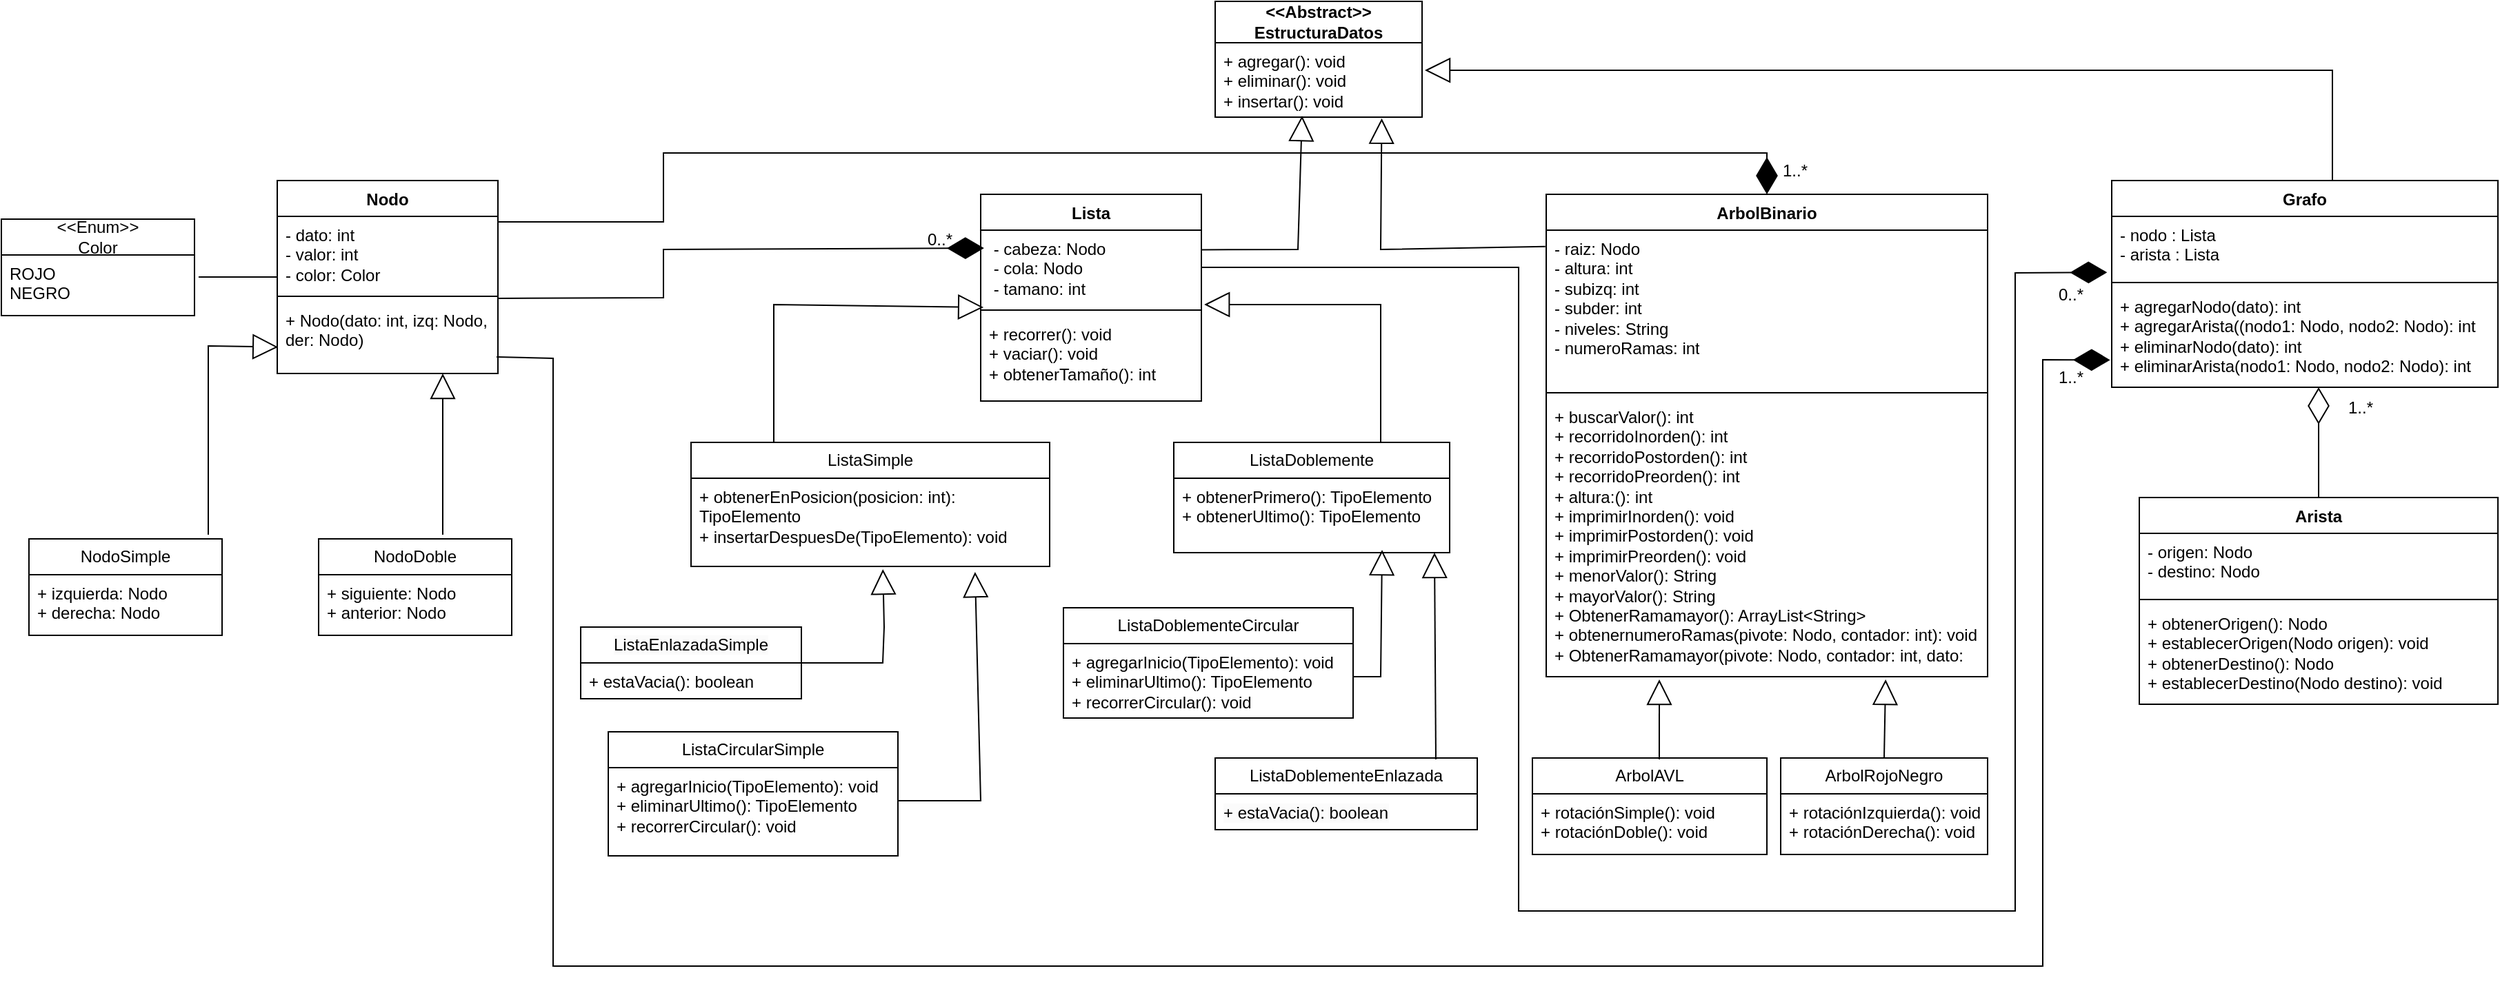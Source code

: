 <mxfile version="24.7.6">
  <diagram name="Página-1" id="nzp0maNSKLGFj3mLDbAg">
    <mxGraphModel dx="1006" dy="409" grid="1" gridSize="10" guides="1" tooltips="1" connect="1" arrows="1" fold="1" page="1" pageScale="1" pageWidth="3300" pageHeight="2339" math="0" shadow="0">
      <root>
        <mxCell id="0" />
        <mxCell id="1" parent="0" />
        <mxCell id="IBeA-qBod7ERNYGKycNB-1" value="&lt;div&gt;&lt;span lang=&quot;es&quot; class=&quot;BxUVEf ILfuVd&quot;&gt;&lt;span class=&quot;hgKElc&quot;&gt;&lt;b&gt;&amp;lt;&lt;/b&gt;&lt;/span&gt;&lt;/span&gt;&lt;span lang=&quot;es&quot; class=&quot;BxUVEf ILfuVd&quot;&gt;&lt;span class=&quot;hgKElc&quot;&gt;&lt;b&gt;&amp;lt;Abstract&lt;/b&gt;&lt;/span&gt;&lt;/span&gt;&lt;span lang=&quot;es&quot; class=&quot;BxUVEf ILfuVd&quot;&gt;&lt;span class=&quot;hgKElc&quot;&gt;&lt;b&gt;&amp;gt;&lt;/b&gt;&lt;/span&gt;&lt;/span&gt;&lt;span lang=&quot;es&quot; class=&quot;BxUVEf ILfuVd&quot;&gt;&lt;span class=&quot;hgKElc&quot;&gt;&lt;b&gt;&amp;gt;&lt;/b&gt;&lt;/span&gt;&lt;/span&gt;&lt;/div&gt;&lt;div&gt;&lt;b&gt;EstructuraDatos&lt;/b&gt;&lt;/div&gt;" style="swimlane;fontStyle=0;childLayout=stackLayout;horizontal=1;startSize=30;fillColor=none;horizontalStack=0;resizeParent=1;resizeParentMax=0;resizeLast=0;collapsible=1;marginBottom=0;whiteSpace=wrap;html=1;" parent="1" vertex="1">
          <mxGeometry x="1200" y="20" width="150" height="84" as="geometry" />
        </mxCell>
        <mxCell id="IBeA-qBod7ERNYGKycNB-4" value="+ agregar(): void&lt;br&gt;+ eliminar(): void&lt;br&gt;+ insertar(): void" style="text;strokeColor=none;fillColor=none;align=left;verticalAlign=top;spacingLeft=4;spacingRight=4;overflow=hidden;rotatable=0;points=[[0,0.5],[1,0.5]];portConstraint=eastwest;whiteSpace=wrap;html=1;" parent="IBeA-qBod7ERNYGKycNB-1" vertex="1">
          <mxGeometry y="30" width="150" height="54" as="geometry" />
        </mxCell>
        <mxCell id="IBeA-qBod7ERNYGKycNB-6" value="ArbolBinario" style="swimlane;fontStyle=1;align=center;verticalAlign=top;childLayout=stackLayout;horizontal=1;startSize=26;horizontalStack=0;resizeParent=1;resizeParentMax=0;resizeLast=0;collapsible=1;marginBottom=0;whiteSpace=wrap;html=1;" parent="1" vertex="1">
          <mxGeometry x="1440" y="160" width="320" height="350" as="geometry" />
        </mxCell>
        <mxCell id="IBeA-qBod7ERNYGKycNB-7" value="- raiz: Nodo&lt;br&gt;- altura: int&lt;br&gt;- subizq: int&lt;br&gt;- subder: int&lt;br&gt;- niveles: String&lt;br&gt;- numeroRamas: int" style="text;strokeColor=none;fillColor=none;align=left;verticalAlign=top;spacingLeft=4;spacingRight=4;overflow=hidden;rotatable=0;points=[[0,0.5],[1,0.5]];portConstraint=eastwest;whiteSpace=wrap;html=1;" parent="IBeA-qBod7ERNYGKycNB-6" vertex="1">
          <mxGeometry y="26" width="320" height="114" as="geometry" />
        </mxCell>
        <mxCell id="IBeA-qBod7ERNYGKycNB-8" value="" style="line;strokeWidth=1;fillColor=none;align=left;verticalAlign=middle;spacingTop=-1;spacingLeft=3;spacingRight=3;rotatable=0;labelPosition=right;points=[];portConstraint=eastwest;strokeColor=inherit;" parent="IBeA-qBod7ERNYGKycNB-6" vertex="1">
          <mxGeometry y="140" width="320" height="8" as="geometry" />
        </mxCell>
        <mxCell id="IBeA-qBod7ERNYGKycNB-9" value="+ buscarValor(): int&lt;br&gt;+ recorridoInorden(): int&lt;br&gt;+ recorridoPostorden(): int&lt;br&gt;+ recorridoPreorden(): int&lt;br&gt;+ altura:(): int&lt;br&gt;+ imprimirInorden(): void&lt;br&gt;+ imprimirPostorden(): void&lt;br&gt;+ imprimirPreorden(): void&lt;br&gt;&lt;div&gt;+ menorValor(): String&lt;br&gt;+ mayorValor(): String&lt;br&gt;+ ObtenerRamamayor(): ArrayList&amp;lt;String&amp;gt;&lt;br&gt;+ obtenernumeroRamas(pivote: Nodo, contador: int): void&lt;br&gt;+ ObtenerRamamayor(pivote: Nodo, contador: int, dato:&lt;br&gt;&lt;/div&gt;" style="text;strokeColor=none;fillColor=none;align=left;verticalAlign=top;spacingLeft=4;spacingRight=4;overflow=hidden;rotatable=0;points=[[0,0.5],[1,0.5]];portConstraint=eastwest;whiteSpace=wrap;html=1;" parent="IBeA-qBod7ERNYGKycNB-6" vertex="1">
          <mxGeometry y="148" width="320" height="202" as="geometry" />
        </mxCell>
        <mxCell id="IBeA-qBod7ERNYGKycNB-10" value="Lista" style="swimlane;fontStyle=1;align=center;verticalAlign=top;childLayout=stackLayout;horizontal=1;startSize=26;horizontalStack=0;resizeParent=1;resizeParentMax=0;resizeLast=0;collapsible=1;marginBottom=0;whiteSpace=wrap;html=1;" parent="1" vertex="1">
          <mxGeometry x="1030" y="160" width="160" height="150" as="geometry" />
        </mxCell>
        <mxCell id="IBeA-qBod7ERNYGKycNB-11" value="&amp;nbsp;- cabeza: Nodo&lt;br&gt;&lt;div&gt;&amp;nbsp;- cola: Nodo&amp;nbsp;&lt;/div&gt;&lt;div&gt;&amp;nbsp;- tamano: int&amp;nbsp; &lt;/div&gt;" style="text;strokeColor=none;fillColor=none;align=left;verticalAlign=top;spacingLeft=4;spacingRight=4;overflow=hidden;rotatable=0;points=[[0,0.5],[1,0.5]];portConstraint=eastwest;whiteSpace=wrap;html=1;" parent="IBeA-qBod7ERNYGKycNB-10" vertex="1">
          <mxGeometry y="26" width="160" height="54" as="geometry" />
        </mxCell>
        <mxCell id="IBeA-qBod7ERNYGKycNB-12" value="" style="line;strokeWidth=1;fillColor=none;align=left;verticalAlign=middle;spacingTop=-1;spacingLeft=3;spacingRight=3;rotatable=0;labelPosition=right;points=[];portConstraint=eastwest;strokeColor=inherit;" parent="IBeA-qBod7ERNYGKycNB-10" vertex="1">
          <mxGeometry y="80" width="160" height="8" as="geometry" />
        </mxCell>
        <mxCell id="IBeA-qBod7ERNYGKycNB-13" value="+ recorrer(): void&lt;br&gt;+ vaciar(): void&lt;br&gt;+ obtenerTamaño(): int" style="text;strokeColor=none;fillColor=none;align=left;verticalAlign=top;spacingLeft=4;spacingRight=4;overflow=hidden;rotatable=0;points=[[0,0.5],[1,0.5]];portConstraint=eastwest;whiteSpace=wrap;html=1;" parent="IBeA-qBod7ERNYGKycNB-10" vertex="1">
          <mxGeometry y="88" width="160" height="62" as="geometry" />
        </mxCell>
        <mxCell id="IBeA-qBod7ERNYGKycNB-27" value="ListaDoblemente" style="swimlane;fontStyle=0;childLayout=stackLayout;horizontal=1;startSize=26;fillColor=none;horizontalStack=0;resizeParent=1;resizeParentMax=0;resizeLast=0;collapsible=1;marginBottom=0;whiteSpace=wrap;html=1;" parent="1" vertex="1">
          <mxGeometry x="1170" y="340" width="200" height="80" as="geometry" />
        </mxCell>
        <mxCell id="IBeA-qBod7ERNYGKycNB-30" value="+ obtenerPrimero(): TipoElemento&lt;br&gt;+ obtenerUltimo(): TipoElemento" style="text;strokeColor=none;fillColor=none;align=left;verticalAlign=top;spacingLeft=4;spacingRight=4;overflow=hidden;rotatable=0;points=[[0,0.5],[1,0.5]];portConstraint=eastwest;whiteSpace=wrap;html=1;" parent="IBeA-qBod7ERNYGKycNB-27" vertex="1">
          <mxGeometry y="26" width="200" height="54" as="geometry" />
        </mxCell>
        <mxCell id="IBeA-qBod7ERNYGKycNB-31" value="ListaSimple" style="swimlane;fontStyle=0;childLayout=stackLayout;horizontal=1;startSize=26;fillColor=none;horizontalStack=0;resizeParent=1;resizeParentMax=0;resizeLast=0;collapsible=1;marginBottom=0;whiteSpace=wrap;html=1;" parent="1" vertex="1">
          <mxGeometry x="820" y="340" width="260" height="90" as="geometry" />
        </mxCell>
        <mxCell id="IBeA-qBod7ERNYGKycNB-34" value="+ obtenerEnPosicion(posicion: int): TipoElemento&lt;br&gt;+ insertarDespuesDe(TipoElemento): void&amp;nbsp;&amp;nbsp; " style="text;strokeColor=none;fillColor=none;align=left;verticalAlign=top;spacingLeft=4;spacingRight=4;overflow=hidden;rotatable=0;points=[[0,0.5],[1,0.5]];portConstraint=eastwest;whiteSpace=wrap;html=1;" parent="IBeA-qBod7ERNYGKycNB-31" vertex="1">
          <mxGeometry y="26" width="260" height="64" as="geometry" />
        </mxCell>
        <mxCell id="IBeA-qBod7ERNYGKycNB-55" value="ListaDoblementeEnlazada" style="swimlane;fontStyle=0;childLayout=stackLayout;horizontal=1;startSize=26;fillColor=none;horizontalStack=0;resizeParent=1;resizeParentMax=0;resizeLast=0;collapsible=1;marginBottom=0;whiteSpace=wrap;html=1;" parent="1" vertex="1">
          <mxGeometry x="1200" y="569" width="190" height="52" as="geometry" />
        </mxCell>
        <mxCell id="IBeA-qBod7ERNYGKycNB-58" value="&lt;span style=&quot;color: rgb(0, 0, 0); font-family: Helvetica; font-size: 12px; font-style: normal; font-variant-ligatures: normal; font-variant-caps: normal; font-weight: 400; letter-spacing: normal; orphans: 2; text-align: left; text-indent: 0px; text-transform: none; widows: 2; word-spacing: 0px; -webkit-text-stroke-width: 0px; white-space: nowrap; background-color: rgb(251, 251, 251); text-decoration-thickness: initial; text-decoration-style: initial; text-decoration-color: initial; display: inline !important; float: none;&quot;&gt;+ estaVacia(): boolean&lt;/span&gt;" style="text;strokeColor=none;fillColor=none;align=left;verticalAlign=top;spacingLeft=4;spacingRight=4;overflow=hidden;rotatable=0;points=[[0,0.5],[1,0.5]];portConstraint=eastwest;whiteSpace=wrap;html=1;" parent="IBeA-qBod7ERNYGKycNB-55" vertex="1">
          <mxGeometry y="26" width="190" height="26" as="geometry" />
        </mxCell>
        <mxCell id="IBeA-qBod7ERNYGKycNB-59" value="&lt;span style=&quot;color: rgb(0, 0, 0); font-family: Helvetica; font-size: 12px; font-style: normal; font-variant-ligatures: normal; font-variant-caps: normal; letter-spacing: normal; text-align: center; text-indent: 0px; text-transform: none; word-spacing: 0px; -webkit-text-stroke-width: 0px; white-space: nowrap; background-color: rgb(251, 251, 251); text-decoration-thickness: initial; text-decoration-style: initial; text-decoration-color: initial; display: inline !important; float: none;&quot;&gt;ListaEnlazadaSimple&lt;/span&gt;" style="swimlane;fontStyle=0;childLayout=stackLayout;horizontal=1;startSize=26;fillColor=none;horizontalStack=0;resizeParent=1;resizeParentMax=0;resizeLast=0;collapsible=1;marginBottom=0;whiteSpace=wrap;html=1;" parent="1" vertex="1">
          <mxGeometry x="740" y="474" width="160" height="52" as="geometry" />
        </mxCell>
        <mxCell id="IBeA-qBod7ERNYGKycNB-62" value="+ estaVacia(): boolean&amp;nbsp;&amp;nbsp; " style="text;strokeColor=none;fillColor=none;align=left;verticalAlign=top;spacingLeft=4;spacingRight=4;overflow=hidden;rotatable=0;points=[[0,0.5],[1,0.5]];portConstraint=eastwest;whiteSpace=wrap;html=1;" parent="IBeA-qBod7ERNYGKycNB-59" vertex="1">
          <mxGeometry y="26" width="160" height="26" as="geometry" />
        </mxCell>
        <mxCell id="IBeA-qBod7ERNYGKycNB-63" value="ListaCircularSimple" style="swimlane;fontStyle=0;childLayout=stackLayout;horizontal=1;startSize=26;fillColor=none;horizontalStack=0;resizeParent=1;resizeParentMax=0;resizeLast=0;collapsible=1;marginBottom=0;whiteSpace=wrap;html=1;" parent="1" vertex="1">
          <mxGeometry x="760" y="550" width="210" height="90" as="geometry" />
        </mxCell>
        <mxCell id="IBeA-qBod7ERNYGKycNB-66" value="+ agregarInicio(TipoElemento): void &lt;br&gt;+ eliminarUltimo(): TipoElemento &lt;br&gt;+ recorrerCircular(): void&amp;nbsp; " style="text;strokeColor=none;fillColor=none;align=left;verticalAlign=top;spacingLeft=4;spacingRight=4;overflow=hidden;rotatable=0;points=[[0,0.5],[1,0.5]];portConstraint=eastwest;whiteSpace=wrap;html=1;" parent="IBeA-qBod7ERNYGKycNB-63" vertex="1">
          <mxGeometry y="26" width="210" height="64" as="geometry" />
        </mxCell>
        <mxCell id="IBeA-qBod7ERNYGKycNB-67" value="ListaDoblementeCircular" style="swimlane;fontStyle=0;childLayout=stackLayout;horizontal=1;startSize=26;fillColor=none;horizontalStack=0;resizeParent=1;resizeParentMax=0;resizeLast=0;collapsible=1;marginBottom=0;whiteSpace=wrap;html=1;" parent="1" vertex="1">
          <mxGeometry x="1090" y="460" width="210" height="80" as="geometry" />
        </mxCell>
        <mxCell id="IBeA-qBod7ERNYGKycNB-70" value="&lt;span style=&quot;color: rgb(0, 0, 0); font-family: Helvetica; font-size: 12px; font-style: normal; font-variant-ligatures: normal; font-variant-caps: normal; font-weight: 400; letter-spacing: normal; orphans: 2; text-align: left; text-indent: 0px; text-transform: none; widows: 2; word-spacing: 0px; -webkit-text-stroke-width: 0px; white-space: nowrap; background-color: rgb(251, 251, 251); text-decoration-thickness: initial; text-decoration-style: initial; text-decoration-color: initial; display: inline !important; float: none;&quot;&gt;&lt;/span&gt;+ agregarInicio(TipoElemento): void &lt;br&gt;+ eliminarUltimo(): TipoElemento &lt;br&gt;+ recorrerCircular(): void&amp;nbsp;&amp;nbsp; " style="text;strokeColor=none;fillColor=none;align=left;verticalAlign=top;spacingLeft=4;spacingRight=4;overflow=hidden;rotatable=0;points=[[0,0.5],[1,0.5]];portConstraint=eastwest;whiteSpace=wrap;html=1;" parent="IBeA-qBod7ERNYGKycNB-67" vertex="1">
          <mxGeometry y="26" width="210" height="54" as="geometry" />
        </mxCell>
        <mxCell id="IBeA-qBod7ERNYGKycNB-71" value="" style="endArrow=block;endSize=16;endFill=0;html=1;rounded=0;exitX=1;exitY=0.5;exitDx=0;exitDy=0;entryX=0.535;entryY=1.031;entryDx=0;entryDy=0;entryPerimeter=0;" parent="1" source="IBeA-qBod7ERNYGKycNB-59" target="IBeA-qBod7ERNYGKycNB-34" edge="1">
          <mxGeometry width="160" relative="1" as="geometry">
            <mxPoint x="1060" y="500" as="sourcePoint" />
            <mxPoint x="1220" y="500" as="targetPoint" />
            <Array as="points">
              <mxPoint x="959" y="500" />
              <mxPoint x="960" y="474" />
            </Array>
          </mxGeometry>
        </mxCell>
        <mxCell id="IBeA-qBod7ERNYGKycNB-72" value="" style="endArrow=block;endSize=16;endFill=0;html=1;rounded=0;entryX=0.792;entryY=1.063;entryDx=0;entryDy=0;entryPerimeter=0;exitX=1;exitY=0.375;exitDx=0;exitDy=0;exitPerimeter=0;" parent="1" target="IBeA-qBod7ERNYGKycNB-34" edge="1" source="IBeA-qBod7ERNYGKycNB-66">
          <mxGeometry width="160" relative="1" as="geometry">
            <mxPoint x="970" y="595" as="sourcePoint" />
            <mxPoint x="1220" y="500" as="targetPoint" />
            <Array as="points">
              <mxPoint x="1030" y="600" />
            </Array>
          </mxGeometry>
        </mxCell>
        <mxCell id="IBeA-qBod7ERNYGKycNB-74" value="" style="endArrow=block;endSize=16;endFill=0;html=1;rounded=0;entryX=0.755;entryY=0.963;entryDx=0;entryDy=0;entryPerimeter=0;" parent="1" target="IBeA-qBod7ERNYGKycNB-30" edge="1">
          <mxGeometry width="160" relative="1" as="geometry">
            <mxPoint x="1300" y="510" as="sourcePoint" />
            <mxPoint x="1400" y="310" as="targetPoint" />
            <Array as="points">
              <mxPoint x="1320" y="510" />
            </Array>
          </mxGeometry>
        </mxCell>
        <mxCell id="IBeA-qBod7ERNYGKycNB-76" value="" style="endArrow=block;endSize=16;endFill=0;html=1;rounded=0;" parent="1" edge="1">
          <mxGeometry width="160" relative="1" as="geometry">
            <mxPoint x="1360" y="570" as="sourcePoint" />
            <mxPoint x="1359" y="420" as="targetPoint" />
          </mxGeometry>
        </mxCell>
        <mxCell id="IBeA-qBod7ERNYGKycNB-77" value="" style="endArrow=block;endSize=16;endFill=0;html=1;rounded=0;entryX=1.013;entryY=1;entryDx=0;entryDy=0;entryPerimeter=0;exitX=0.75;exitY=0;exitDx=0;exitDy=0;" parent="1" source="IBeA-qBod7ERNYGKycNB-27" target="IBeA-qBod7ERNYGKycNB-11" edge="1">
          <mxGeometry width="160" relative="1" as="geometry">
            <mxPoint x="1320" y="330" as="sourcePoint" />
            <mxPoint x="1420" y="230" as="targetPoint" />
            <Array as="points">
              <mxPoint x="1320" y="240" />
            </Array>
          </mxGeometry>
        </mxCell>
        <mxCell id="IBeA-qBod7ERNYGKycNB-78" value="" style="endArrow=block;endSize=16;endFill=0;html=1;rounded=0;entryX=0.013;entryY=0.25;entryDx=0;entryDy=0;entryPerimeter=0;" parent="1" target="IBeA-qBod7ERNYGKycNB-12" edge="1">
          <mxGeometry width="160" relative="1" as="geometry">
            <mxPoint x="880" y="340" as="sourcePoint" />
            <mxPoint x="1420" y="230" as="targetPoint" />
            <Array as="points">
              <mxPoint x="880" y="240" />
            </Array>
          </mxGeometry>
        </mxCell>
        <mxCell id="IBeA-qBod7ERNYGKycNB-79" value="" style="endArrow=block;endSize=16;endFill=0;html=1;rounded=0;exitX=1.001;exitY=0.263;exitDx=0;exitDy=0;exitPerimeter=0;" parent="1" source="IBeA-qBod7ERNYGKycNB-11" edge="1">
          <mxGeometry width="160" relative="1" as="geometry">
            <mxPoint x="1140" y="250" as="sourcePoint" />
            <mxPoint x="1263" y="103" as="targetPoint" />
            <Array as="points">
              <mxPoint x="1260" y="200" />
            </Array>
          </mxGeometry>
        </mxCell>
        <mxCell id="IBeA-qBod7ERNYGKycNB-80" value="" style="endArrow=block;endSize=16;endFill=0;html=1;rounded=0;exitX=-0.002;exitY=0.104;exitDx=0;exitDy=0;exitPerimeter=0;entryX=0.805;entryY=1.016;entryDx=0;entryDy=0;entryPerimeter=0;" parent="1" source="IBeA-qBod7ERNYGKycNB-7" target="IBeA-qBod7ERNYGKycNB-4" edge="1">
          <mxGeometry width="160" relative="1" as="geometry">
            <mxPoint x="1430" y="250" as="sourcePoint" />
            <mxPoint x="1320" y="110" as="targetPoint" />
            <Array as="points">
              <mxPoint x="1320" y="200" />
            </Array>
          </mxGeometry>
        </mxCell>
        <mxCell id="IBeA-qBod7ERNYGKycNB-82" value="Grafo" style="swimlane;fontStyle=1;align=center;verticalAlign=top;childLayout=stackLayout;horizontal=1;startSize=26;horizontalStack=0;resizeParent=1;resizeParentMax=0;resizeLast=0;collapsible=1;marginBottom=0;whiteSpace=wrap;html=1;" parent="1" vertex="1">
          <mxGeometry x="1850" y="150" width="280" height="150" as="geometry" />
        </mxCell>
        <mxCell id="IBeA-qBod7ERNYGKycNB-83" value="- nodo : Lista&lt;br&gt;- arista : Lista" style="text;strokeColor=none;fillColor=none;align=left;verticalAlign=top;spacingLeft=4;spacingRight=4;overflow=hidden;rotatable=0;points=[[0,0.5],[1,0.5]];portConstraint=eastwest;whiteSpace=wrap;html=1;" parent="IBeA-qBod7ERNYGKycNB-82" vertex="1">
          <mxGeometry y="26" width="280" height="44" as="geometry" />
        </mxCell>
        <mxCell id="IBeA-qBod7ERNYGKycNB-84" value="" style="line;strokeWidth=1;fillColor=none;align=left;verticalAlign=middle;spacingTop=-1;spacingLeft=3;spacingRight=3;rotatable=0;labelPosition=right;points=[];portConstraint=eastwest;strokeColor=inherit;" parent="IBeA-qBod7ERNYGKycNB-82" vertex="1">
          <mxGeometry y="70" width="280" height="8" as="geometry" />
        </mxCell>
        <mxCell id="IBeA-qBod7ERNYGKycNB-85" value="+ agregarNodo(dato): int&lt;br&gt;+ agregarArista((nodo1: Nodo, nodo2: Nodo): int&lt;br&gt;+ eliminarNodo(dato): int&lt;br&gt;+ eliminarArista(nodo1: Nodo, nodo2: Nodo): int" style="text;strokeColor=none;fillColor=none;align=left;verticalAlign=top;spacingLeft=4;spacingRight=4;overflow=hidden;rotatable=0;points=[[0,0.5],[1,0.5]];portConstraint=eastwest;whiteSpace=wrap;html=1;" parent="IBeA-qBod7ERNYGKycNB-82" vertex="1">
          <mxGeometry y="78" width="280" height="72" as="geometry" />
        </mxCell>
        <mxCell id="IBeA-qBod7ERNYGKycNB-86" value="Arista" style="swimlane;fontStyle=1;align=center;verticalAlign=top;childLayout=stackLayout;horizontal=1;startSize=26;horizontalStack=0;resizeParent=1;resizeParentMax=0;resizeLast=0;collapsible=1;marginBottom=0;whiteSpace=wrap;html=1;" parent="1" vertex="1">
          <mxGeometry x="1870" y="380" width="260" height="150" as="geometry" />
        </mxCell>
        <mxCell id="IBeA-qBod7ERNYGKycNB-87" value="- origen: Nodo&lt;br&gt;- destino: Nodo&amp;nbsp; " style="text;strokeColor=none;fillColor=none;align=left;verticalAlign=top;spacingLeft=4;spacingRight=4;overflow=hidden;rotatable=0;points=[[0,0.5],[1,0.5]];portConstraint=eastwest;whiteSpace=wrap;html=1;" parent="IBeA-qBod7ERNYGKycNB-86" vertex="1">
          <mxGeometry y="26" width="260" height="44" as="geometry" />
        </mxCell>
        <mxCell id="IBeA-qBod7ERNYGKycNB-88" value="" style="line;strokeWidth=1;fillColor=none;align=left;verticalAlign=middle;spacingTop=-1;spacingLeft=3;spacingRight=3;rotatable=0;labelPosition=right;points=[];portConstraint=eastwest;strokeColor=inherit;" parent="IBeA-qBod7ERNYGKycNB-86" vertex="1">
          <mxGeometry y="70" width="260" height="8" as="geometry" />
        </mxCell>
        <mxCell id="IBeA-qBod7ERNYGKycNB-89" value="+ obtenerOrigen(): Nodo&amp;nbsp;&amp;nbsp;&amp;nbsp;&amp;nbsp;&amp;nbsp; &amp;nbsp;&lt;br&gt;+ establecerOrigen(Nodo origen): void&lt;br&gt;+ obtenerDestino(): Nodo &amp;nbsp;&lt;br&gt;+ establecerDestino(Nodo destino): void" style="text;strokeColor=none;fillColor=none;align=left;verticalAlign=top;spacingLeft=4;spacingRight=4;overflow=hidden;rotatable=0;points=[[0,0.5],[1,0.5]];portConstraint=eastwest;whiteSpace=wrap;html=1;" parent="IBeA-qBod7ERNYGKycNB-86" vertex="1">
          <mxGeometry y="78" width="260" height="72" as="geometry" />
        </mxCell>
        <mxCell id="IBeA-qBod7ERNYGKycNB-90" value="" style="endArrow=diamondThin;endFill=0;endSize=24;html=1;rounded=0;exitX=0.5;exitY=0;exitDx=0;exitDy=0;" parent="1" source="IBeA-qBod7ERNYGKycNB-86" edge="1">
          <mxGeometry width="160" relative="1" as="geometry">
            <mxPoint x="1970" y="310" as="sourcePoint" />
            <mxPoint x="2000" y="300" as="targetPoint" />
          </mxGeometry>
        </mxCell>
        <mxCell id="IBeA-qBod7ERNYGKycNB-91" value="" style="endArrow=block;endSize=16;endFill=0;html=1;rounded=0;" parent="1" edge="1">
          <mxGeometry width="160" relative="1" as="geometry">
            <mxPoint x="2010" y="150" as="sourcePoint" />
            <mxPoint x="1352" y="70" as="targetPoint" />
            <Array as="points">
              <mxPoint x="2010" y="70" />
            </Array>
          </mxGeometry>
        </mxCell>
        <mxCell id="IBeA-qBod7ERNYGKycNB-93" value="Nodo" style="swimlane;fontStyle=1;align=center;verticalAlign=top;childLayout=stackLayout;horizontal=1;startSize=26;horizontalStack=0;resizeParent=1;resizeParentMax=0;resizeLast=0;collapsible=1;marginBottom=0;whiteSpace=wrap;html=1;" parent="1" vertex="1">
          <mxGeometry x="520" y="150" width="160" height="140" as="geometry" />
        </mxCell>
        <mxCell id="IBeA-qBod7ERNYGKycNB-94" value="- dato: int &lt;br&gt;- valor: int&lt;br&gt;- color: Color&lt;div&gt;&lt;br/&gt;&lt;/div&gt;" style="text;strokeColor=none;fillColor=none;align=left;verticalAlign=top;spacingLeft=4;spacingRight=4;overflow=hidden;rotatable=0;points=[[0,0.5],[1,0.5]];portConstraint=eastwest;whiteSpace=wrap;html=1;" parent="IBeA-qBod7ERNYGKycNB-93" vertex="1">
          <mxGeometry y="26" width="160" height="54" as="geometry" />
        </mxCell>
        <mxCell id="IBeA-qBod7ERNYGKycNB-95" value="" style="line;strokeWidth=1;fillColor=none;align=left;verticalAlign=middle;spacingTop=-1;spacingLeft=3;spacingRight=3;rotatable=0;labelPosition=right;points=[];portConstraint=eastwest;strokeColor=inherit;" parent="IBeA-qBod7ERNYGKycNB-93" vertex="1">
          <mxGeometry y="80" width="160" height="8" as="geometry" />
        </mxCell>
        <mxCell id="IBeA-qBod7ERNYGKycNB-96" value="+ Nodo(dato: int, izq: Nodo, der: Nodo)&lt;div&gt;&lt;br/&gt;&lt;/div&gt;" style="text;strokeColor=none;fillColor=none;align=left;verticalAlign=top;spacingLeft=4;spacingRight=4;overflow=hidden;rotatable=0;points=[[0,0.5],[1,0.5]];portConstraint=eastwest;whiteSpace=wrap;html=1;" parent="IBeA-qBod7ERNYGKycNB-93" vertex="1">
          <mxGeometry y="88" width="160" height="52" as="geometry" />
        </mxCell>
        <mxCell id="IBeA-qBod7ERNYGKycNB-105" value="&lt;div&gt;&lt;span lang=&quot;es&quot; class=&quot;BxUVEf ILfuVd&quot;&gt;&lt;span class=&quot;hgKElc&quot;&gt;&amp;lt;&lt;/span&gt;&lt;/span&gt;&lt;span lang=&quot;es&quot; class=&quot;BxUVEf ILfuVd&quot;&gt;&lt;span class=&quot;hgKElc&quot;&gt;&amp;lt;Enum&lt;/span&gt;&lt;/span&gt;&lt;span lang=&quot;es&quot; class=&quot;BxUVEf ILfuVd&quot;&gt;&lt;span class=&quot;hgKElc&quot;&gt;&amp;gt;&lt;/span&gt;&lt;/span&gt;&lt;span lang=&quot;es&quot; class=&quot;BxUVEf ILfuVd&quot;&gt;&lt;span class=&quot;hgKElc&quot;&gt;&amp;gt;&lt;/span&gt;&lt;/span&gt;&lt;/div&gt;&lt;span lang=&quot;es&quot; class=&quot;BxUVEf ILfuVd&quot;&gt;&lt;span class=&quot;hgKElc&quot;&gt;Color&lt;/span&gt;&lt;/span&gt;" style="swimlane;fontStyle=0;childLayout=stackLayout;horizontal=1;startSize=26;fillColor=none;horizontalStack=0;resizeParent=1;resizeParentMax=0;resizeLast=0;collapsible=1;marginBottom=0;whiteSpace=wrap;html=1;" parent="1" vertex="1">
          <mxGeometry x="320" y="178" width="140" height="70" as="geometry" />
        </mxCell>
        <mxCell id="IBeA-qBod7ERNYGKycNB-106" value="&lt;div&gt;ROJO&lt;/div&gt;&lt;div&gt;NEGRO&lt;br&gt;&lt;/div&gt;" style="text;strokeColor=none;fillColor=none;align=left;verticalAlign=top;spacingLeft=4;spacingRight=4;overflow=hidden;rotatable=0;points=[[0,0.5],[1,0.5]];portConstraint=eastwest;whiteSpace=wrap;html=1;" parent="IBeA-qBod7ERNYGKycNB-105" vertex="1">
          <mxGeometry y="26" width="140" height="44" as="geometry" />
        </mxCell>
        <mxCell id="IBeA-qBod7ERNYGKycNB-109" value="" style="endArrow=none;html=1;rounded=0;entryX=0;entryY=0.815;entryDx=0;entryDy=0;entryPerimeter=0;" parent="1" target="IBeA-qBod7ERNYGKycNB-94" edge="1">
          <mxGeometry width="50" height="50" relative="1" as="geometry">
            <mxPoint x="463" y="220" as="sourcePoint" />
            <mxPoint x="520" y="230" as="targetPoint" />
            <Array as="points" />
          </mxGeometry>
        </mxCell>
        <mxCell id="IBeA-qBod7ERNYGKycNB-110" value="" style="endArrow=diamondThin;endFill=1;endSize=24;html=1;rounded=0;entryX=0.015;entryY=0.241;entryDx=0;entryDy=0;entryPerimeter=0;exitX=0.997;exitY=1.101;exitDx=0;exitDy=0;exitPerimeter=0;" parent="1" source="IBeA-qBod7ERNYGKycNB-94" target="IBeA-qBod7ERNYGKycNB-11" edge="1">
          <mxGeometry width="160" relative="1" as="geometry">
            <mxPoint x="540" y="280" as="sourcePoint" />
            <mxPoint x="700" y="280" as="targetPoint" />
            <Array as="points">
              <mxPoint x="800" y="235" />
              <mxPoint x="800" y="200" />
            </Array>
          </mxGeometry>
        </mxCell>
        <mxCell id="IBeA-qBod7ERNYGKycNB-112" value="" style="endArrow=diamondThin;endFill=1;endSize=24;html=1;rounded=0;" parent="1" edge="1">
          <mxGeometry width="160" relative="1" as="geometry">
            <mxPoint x="680" y="180" as="sourcePoint" />
            <mxPoint x="1600" y="160" as="targetPoint" />
            <Array as="points">
              <mxPoint x="800" y="180" />
              <mxPoint x="800" y="130" />
              <mxPoint x="1600" y="130" />
            </Array>
          </mxGeometry>
        </mxCell>
        <mxCell id="IBeA-qBod7ERNYGKycNB-113" value="NodoDoble" style="swimlane;fontStyle=0;childLayout=stackLayout;horizontal=1;startSize=26;fillColor=none;horizontalStack=0;resizeParent=1;resizeParentMax=0;resizeLast=0;collapsible=1;marginBottom=0;whiteSpace=wrap;html=1;" parent="1" vertex="1">
          <mxGeometry x="550" y="410" width="140" height="70" as="geometry" />
        </mxCell>
        <mxCell id="IBeA-qBod7ERNYGKycNB-114" value="+ siguiente: Nodo&lt;br&gt;+ anterior: Nodo" style="text;strokeColor=none;fillColor=none;align=left;verticalAlign=top;spacingLeft=4;spacingRight=4;overflow=hidden;rotatable=0;points=[[0,0.5],[1,0.5]];portConstraint=eastwest;whiteSpace=wrap;html=1;" parent="IBeA-qBod7ERNYGKycNB-113" vertex="1">
          <mxGeometry y="26" width="140" height="44" as="geometry" />
        </mxCell>
        <mxCell id="IBeA-qBod7ERNYGKycNB-117" value="NodoSimple" style="swimlane;fontStyle=0;childLayout=stackLayout;horizontal=1;startSize=26;fillColor=none;horizontalStack=0;resizeParent=1;resizeParentMax=0;resizeLast=0;collapsible=1;marginBottom=0;whiteSpace=wrap;html=1;" parent="1" vertex="1">
          <mxGeometry x="340" y="410" width="140" height="70" as="geometry" />
        </mxCell>
        <mxCell id="IBeA-qBod7ERNYGKycNB-120" value="+ izquierda: Nodo&lt;br&gt;+ derecha: Nodo" style="text;strokeColor=none;fillColor=none;align=left;verticalAlign=top;spacingLeft=4;spacingRight=4;overflow=hidden;rotatable=0;points=[[0,0.5],[1,0.5]];portConstraint=eastwest;whiteSpace=wrap;html=1;" parent="IBeA-qBod7ERNYGKycNB-117" vertex="1">
          <mxGeometry y="26" width="140" height="44" as="geometry" />
        </mxCell>
        <mxCell id="IBeA-qBod7ERNYGKycNB-122" value="" style="endArrow=block;endSize=16;endFill=0;html=1;rounded=0;entryX=0.75;entryY=1;entryDx=0;entryDy=0;" parent="1" target="IBeA-qBod7ERNYGKycNB-93" edge="1">
          <mxGeometry width="160" relative="1" as="geometry">
            <mxPoint x="640" y="407" as="sourcePoint" />
            <mxPoint x="470" y="380" as="targetPoint" />
          </mxGeometry>
        </mxCell>
        <mxCell id="IBeA-qBod7ERNYGKycNB-123" value="" style="endArrow=block;endSize=16;endFill=0;html=1;rounded=0;entryX=0.004;entryY=0.631;entryDx=0;entryDy=0;entryPerimeter=0;" parent="1" target="IBeA-qBod7ERNYGKycNB-96" edge="1">
          <mxGeometry width="160" relative="1" as="geometry">
            <mxPoint x="470" y="407" as="sourcePoint" />
            <mxPoint x="540" y="370" as="targetPoint" />
            <Array as="points">
              <mxPoint x="470" y="270" />
            </Array>
          </mxGeometry>
        </mxCell>
        <mxCell id="IBeA-qBod7ERNYGKycNB-124" value="" style="endArrow=diamondThin;endFill=1;endSize=24;html=1;rounded=0;exitX=1;exitY=0.5;exitDx=0;exitDy=0;entryX=-0.012;entryY=0.924;entryDx=0;entryDy=0;entryPerimeter=0;" parent="1" source="IBeA-qBod7ERNYGKycNB-11" target="IBeA-qBod7ERNYGKycNB-83" edge="1">
          <mxGeometry width="160" relative="1" as="geometry">
            <mxPoint x="1080" y="310" as="sourcePoint" />
            <mxPoint x="1840" y="520" as="targetPoint" />
            <Array as="points">
              <mxPoint x="1420" y="213" />
              <mxPoint x="1420" y="680" />
              <mxPoint x="1590" y="680" />
              <mxPoint x="1780" y="680" />
              <mxPoint x="1780" y="450" />
              <mxPoint x="1780" y="217" />
            </Array>
          </mxGeometry>
        </mxCell>
        <mxCell id="IBeA-qBod7ERNYGKycNB-125" value="" style="endArrow=diamondThin;endFill=1;endSize=24;html=1;rounded=0;exitX=0.994;exitY=0.769;exitDx=0;exitDy=0;exitPerimeter=0;entryX=-0.004;entryY=0.725;entryDx=0;entryDy=0;entryPerimeter=0;" parent="1" source="IBeA-qBod7ERNYGKycNB-96" target="IBeA-qBod7ERNYGKycNB-85" edge="1">
          <mxGeometry width="160" relative="1" as="geometry">
            <mxPoint x="620" y="340" as="sourcePoint" />
            <mxPoint x="1800" y="720" as="targetPoint" />
            <Array as="points">
              <mxPoint x="720" y="279" />
              <mxPoint x="720" y="720" />
              <mxPoint x="1800" y="720" />
              <mxPoint x="1800" y="280" />
            </Array>
          </mxGeometry>
        </mxCell>
        <mxCell id="IBeA-qBod7ERNYGKycNB-126" value="1..*" style="text;html=1;align=center;verticalAlign=middle;resizable=0;points=[];autosize=1;strokeColor=none;fillColor=none;" parent="1" vertex="1">
          <mxGeometry x="1800" y="278" width="40" height="30" as="geometry" />
        </mxCell>
        <mxCell id="IBeA-qBod7ERNYGKycNB-127" value="0..*" style="text;html=1;align=center;verticalAlign=middle;resizable=0;points=[];autosize=1;strokeColor=none;fillColor=none;" parent="1" vertex="1">
          <mxGeometry x="1800" y="218" width="40" height="30" as="geometry" />
        </mxCell>
        <mxCell id="IBeA-qBod7ERNYGKycNB-128" value="1..*" style="text;html=1;align=center;verticalAlign=middle;resizable=0;points=[];autosize=1;strokeColor=none;fillColor=none;" parent="1" vertex="1">
          <mxGeometry x="1600" y="128" width="40" height="30" as="geometry" />
        </mxCell>
        <mxCell id="IBeA-qBod7ERNYGKycNB-129" value="0..*" style="text;html=1;align=center;verticalAlign=middle;resizable=0;points=[];autosize=1;strokeColor=none;fillColor=none;" parent="1" vertex="1">
          <mxGeometry x="980" y="178" width="40" height="30" as="geometry" />
        </mxCell>
        <mxCell id="IBeA-qBod7ERNYGKycNB-138" value="1..*" style="text;html=1;align=center;verticalAlign=middle;resizable=0;points=[];autosize=1;strokeColor=none;fillColor=none;" parent="1" vertex="1">
          <mxGeometry x="2010" y="300" width="40" height="30" as="geometry" />
        </mxCell>
        <mxCell id="bUAnHqxPPhnKvM_vE2kB-10" value="ArbolAVL" style="swimlane;fontStyle=0;childLayout=stackLayout;horizontal=1;startSize=26;fillColor=none;horizontalStack=0;resizeParent=1;resizeParentMax=0;resizeLast=0;collapsible=1;marginBottom=0;whiteSpace=wrap;html=1;" vertex="1" parent="1">
          <mxGeometry x="1430" y="569" width="170" height="70" as="geometry" />
        </mxCell>
        <mxCell id="bUAnHqxPPhnKvM_vE2kB-13" value="&lt;code&gt;&lt;font face=&quot;Helvetica&quot;&gt;+ rotaciónSimple(): void&lt;br&gt;+ rotaciónDoble(): void&lt;/font&gt;&lt;/code&gt;" style="text;strokeColor=none;fillColor=none;align=left;verticalAlign=top;spacingLeft=4;spacingRight=4;overflow=hidden;rotatable=0;points=[[0,0.5],[1,0.5]];portConstraint=eastwest;whiteSpace=wrap;html=1;" vertex="1" parent="bUAnHqxPPhnKvM_vE2kB-10">
          <mxGeometry y="26" width="170" height="44" as="geometry" />
        </mxCell>
        <mxCell id="bUAnHqxPPhnKvM_vE2kB-14" value="ArbolRojoNegro" style="swimlane;fontStyle=0;childLayout=stackLayout;horizontal=1;startSize=26;fillColor=none;horizontalStack=0;resizeParent=1;resizeParentMax=0;resizeLast=0;collapsible=1;marginBottom=0;whiteSpace=wrap;html=1;" vertex="1" parent="1">
          <mxGeometry x="1610" y="569" width="150" height="70" as="geometry" />
        </mxCell>
        <mxCell id="bUAnHqxPPhnKvM_vE2kB-17" value="+ rotaciónIzquierda(): void&lt;br&gt;+ rotaciónDerecha(): void" style="text;strokeColor=none;fillColor=none;align=left;verticalAlign=top;spacingLeft=4;spacingRight=4;overflow=hidden;rotatable=0;points=[[0,0.5],[1,0.5]];portConstraint=eastwest;whiteSpace=wrap;html=1;" vertex="1" parent="bUAnHqxPPhnKvM_vE2kB-14">
          <mxGeometry y="26" width="150" height="44" as="geometry" />
        </mxCell>
        <mxCell id="bUAnHqxPPhnKvM_vE2kB-18" value="" style="endArrow=block;endSize=16;endFill=0;html=1;rounded=0;exitX=0.5;exitY=0;exitDx=0;exitDy=0;entryX=0.769;entryY=1.01;entryDx=0;entryDy=0;entryPerimeter=0;" edge="1" parent="1" source="bUAnHqxPPhnKvM_vE2kB-14" target="IBeA-qBod7ERNYGKycNB-9">
          <mxGeometry width="160" relative="1" as="geometry">
            <mxPoint x="1480" y="550" as="sourcePoint" />
            <mxPoint x="1640" y="550" as="targetPoint" />
          </mxGeometry>
        </mxCell>
        <mxCell id="bUAnHqxPPhnKvM_vE2kB-19" value="" style="endArrow=block;endSize=16;endFill=0;html=1;rounded=0;exitX=0.541;exitY=0.014;exitDx=0;exitDy=0;exitPerimeter=0;" edge="1" parent="1" source="bUAnHqxPPhnKvM_vE2kB-10">
          <mxGeometry width="160" relative="1" as="geometry">
            <mxPoint x="1480" y="550" as="sourcePoint" />
            <mxPoint x="1522" y="512" as="targetPoint" />
          </mxGeometry>
        </mxCell>
      </root>
    </mxGraphModel>
  </diagram>
</mxfile>
